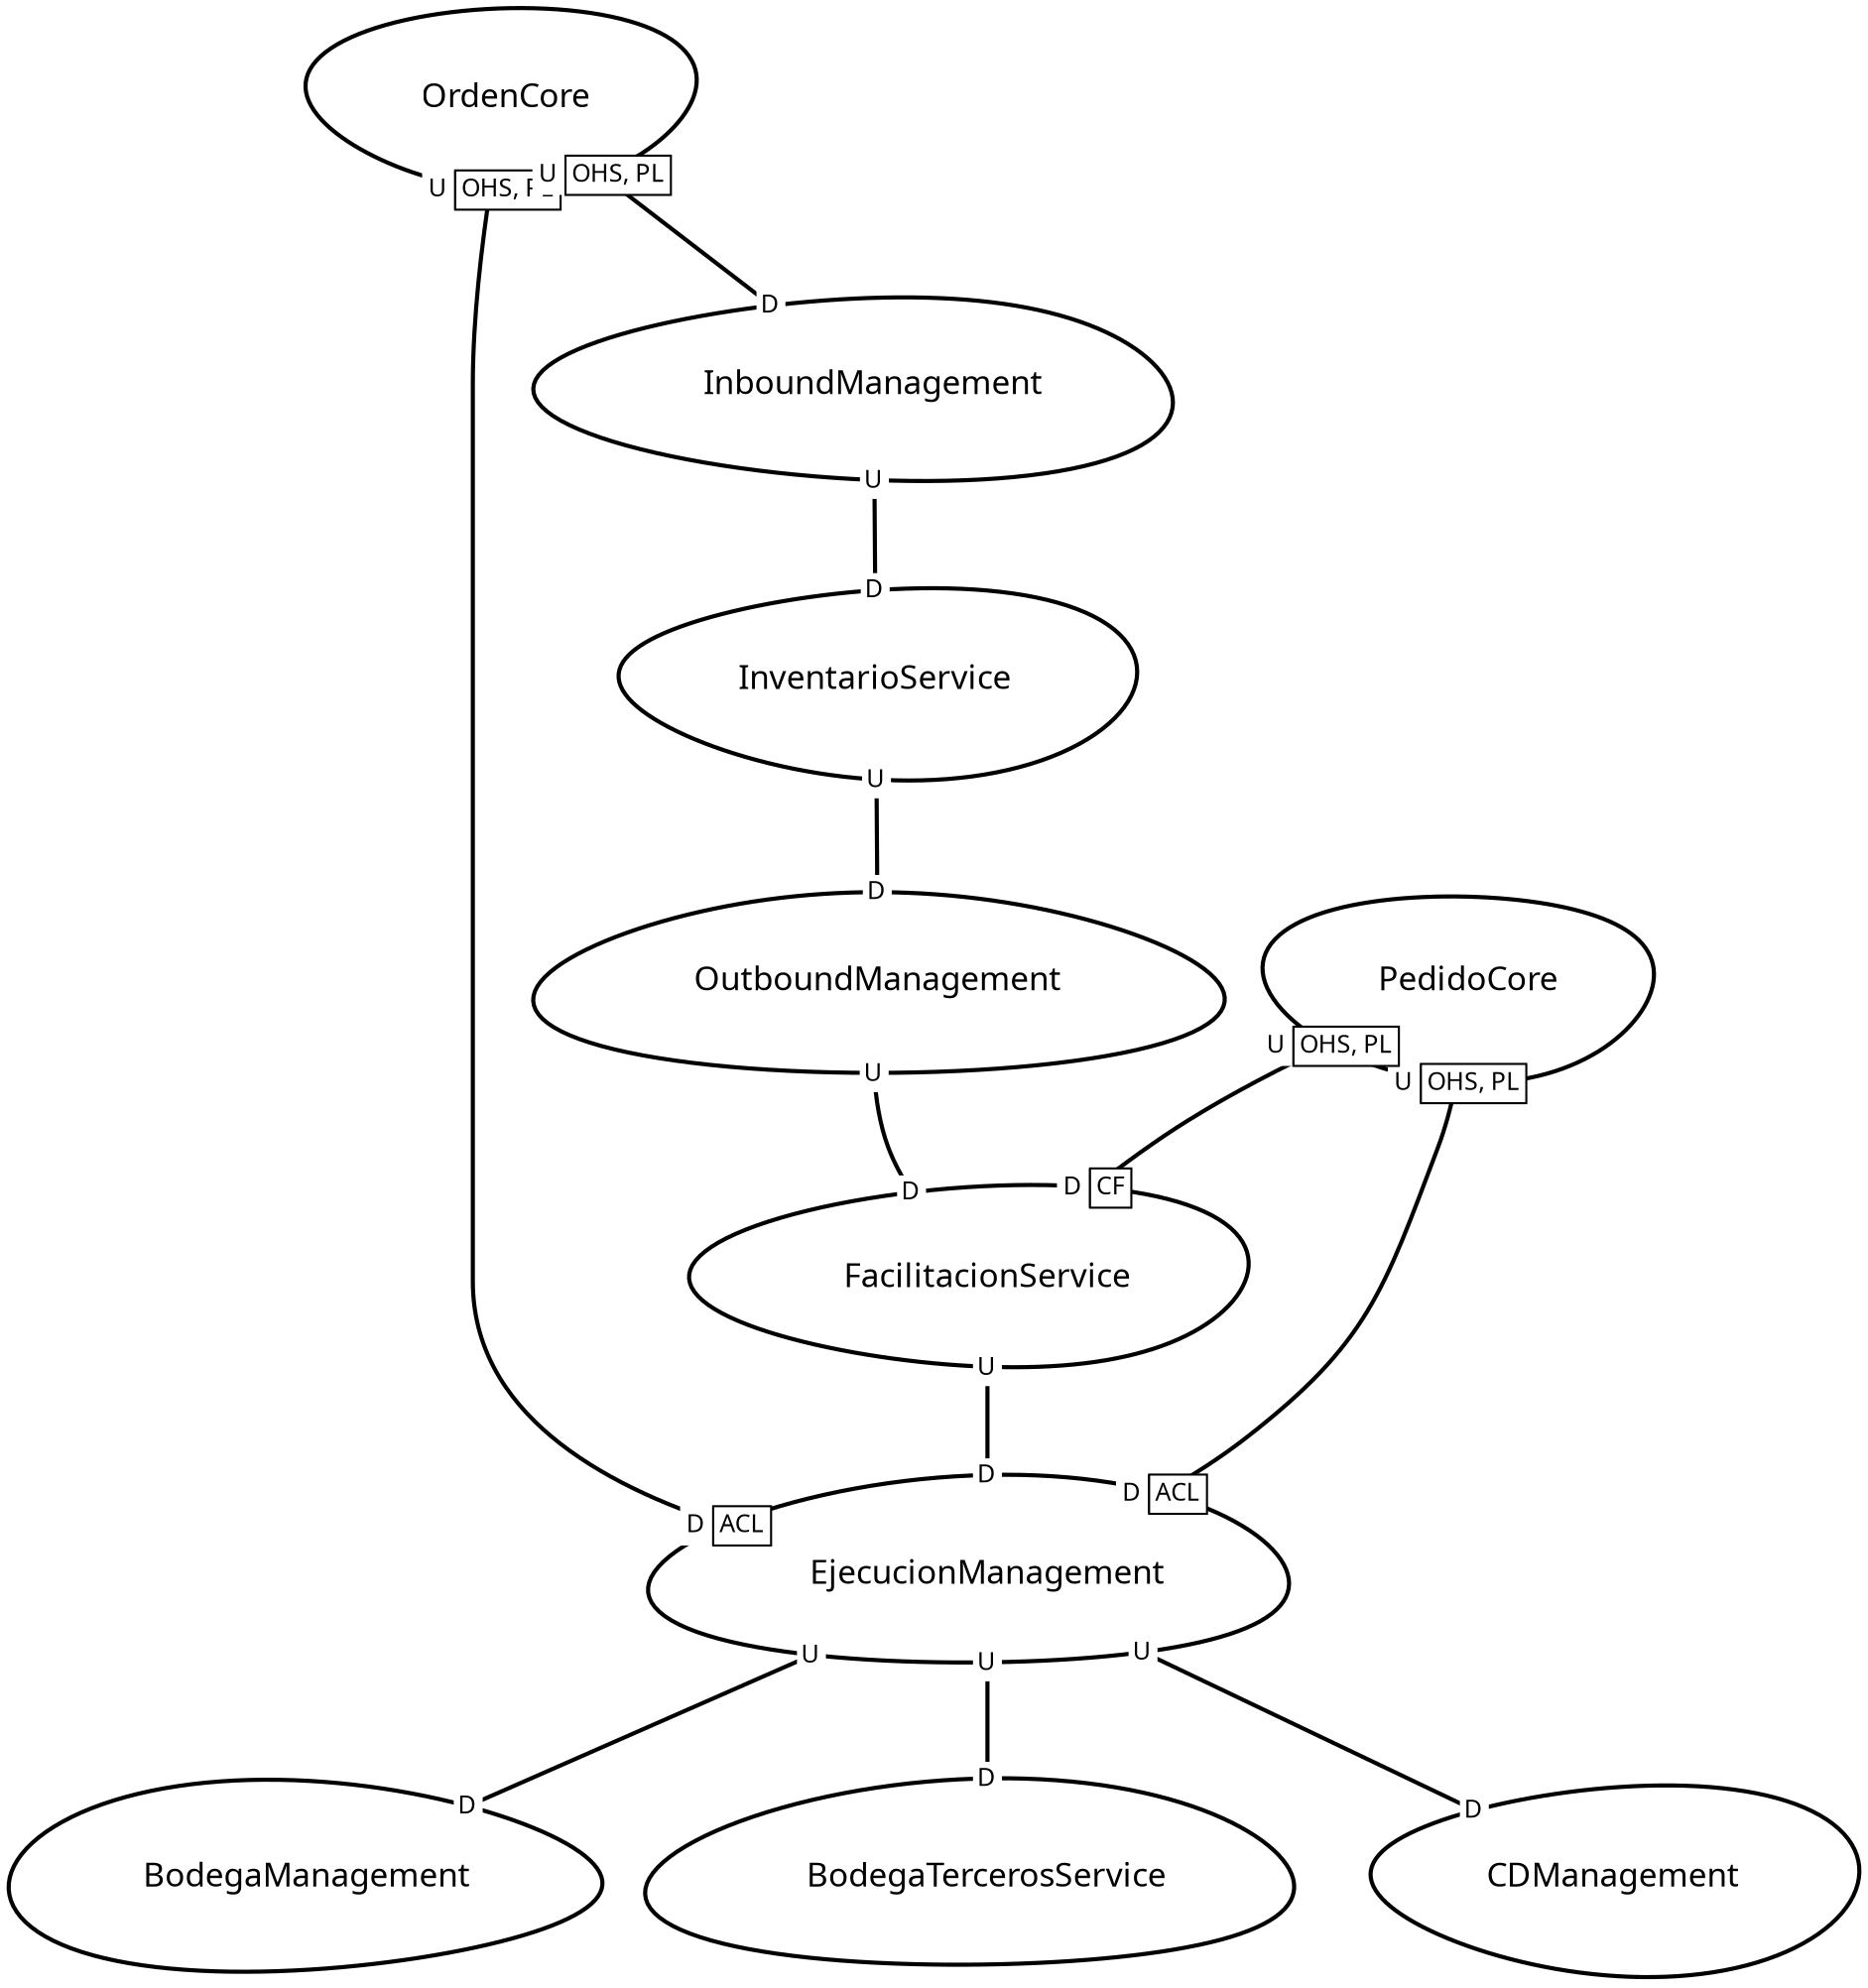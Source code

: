 digraph "ContextMapGraph" {
graph ["imagepath"="C:\Users\Miguel\AppData\Local\Temp\GraphvizJava"]
"BodegaManagement" ["margin"="0.3","orientation"="260","shape"="egg","fontsize"="16","style"="bold","label"="BodegaManagement\n","fontname"="sans-serif"]
"BodegaTercerosService" ["margin"="0.3","orientation"="236","shape"="egg","fontsize"="16","style"="bold","label"="BodegaTercerosService\n","fontname"="sans-serif"]
"CDManagement" ["margin"="0.3","orientation"="81","shape"="egg","fontsize"="16","style"="bold","label"="CDManagement\n","fontname"="sans-serif"]
"EjecucionManagement" ["margin"="0.3","orientation"="234","shape"="egg","fontsize"="16","style"="bold","label"="EjecucionManagement\n","fontname"="sans-serif"]
"FacilitacionService" ["margin"="0.3","orientation"="205","shape"="egg","fontsize"="16","style"="bold","label"="FacilitacionService\n","fontname"="sans-serif"]
"InboundManagement" ["margin"="0.3","orientation"="336","shape"="egg","fontsize"="16","style"="bold","label"="InboundManagement\n","fontname"="sans-serif"]
"InventarioService" ["margin"="0.3","orientation"="79","shape"="egg","fontsize"="16","style"="bold","label"="InventarioService\n","fontname"="sans-serif"]
"OutboundManagement" ["margin"="0.3","orientation"="1","shape"="egg","fontsize"="16","style"="bold","label"="OutboundManagement\n","fontname"="sans-serif"]
"OrdenCore" ["margin"="0.3","orientation"="188","shape"="egg","fontsize"="16","style"="bold","label"="OrdenCore\n","fontname"="sans-serif"]
"PedidoCore" ["margin"="0.3","orientation"="304","shape"="egg","fontsize"="16","style"="bold","label"="PedidoCore\n","fontname"="sans-serif"]
"EjecucionManagement" -> "CDManagement" ["headlabel"=<<table cellspacing="0" cellborder="0" border="0">
<tr><td bgcolor="white">D</td></tr>
</table>>,"labeldistance"="0","fontsize"="12","taillabel"=<<table cellspacing="0" cellborder="0" border="0">
<tr><td bgcolor="white">U</td></tr>
</table>>,"style"="bold","label"="                                        ","dir"="none","fontname"="sans-serif"]
"EjecucionManagement" -> "BodegaTercerosService" ["headlabel"=<<table cellspacing="0" cellborder="0" border="0">
<tr><td bgcolor="white">D</td></tr>
</table>>,"labeldistance"="0","fontsize"="12","taillabel"=<<table cellspacing="0" cellborder="0" border="0">
<tr><td bgcolor="white">U</td></tr>
</table>>,"style"="bold","label"="                                        ","dir"="none","fontname"="sans-serif"]
"EjecucionManagement" -> "BodegaManagement" ["headlabel"=<<table cellspacing="0" cellborder="0" border="0">
<tr><td bgcolor="white">D</td></tr>
</table>>,"labeldistance"="0","fontsize"="12","taillabel"=<<table cellspacing="0" cellborder="0" border="0">
<tr><td bgcolor="white">U</td></tr>
</table>>,"style"="bold","label"="                                        ","dir"="none","fontname"="sans-serif"]
"FacilitacionService" -> "EjecucionManagement" ["headlabel"=<<table cellspacing="0" cellborder="0" border="0">
<tr><td bgcolor="white">D</td></tr>
</table>>,"labeldistance"="0","fontsize"="12","taillabel"=<<table cellspacing="0" cellborder="0" border="0">
<tr><td bgcolor="white">U</td></tr>
</table>>,"style"="bold","label"="                                        ","dir"="none","fontname"="sans-serif"]
"InboundManagement" -> "InventarioService" ["headlabel"=<<table cellspacing="0" cellborder="0" border="0">
<tr><td bgcolor="white">D</td></tr>
</table>>,"labeldistance"="0","fontsize"="12","taillabel"=<<table cellspacing="0" cellborder="0" border="0">
<tr><td bgcolor="white">U</td></tr>
</table>>,"style"="bold","label"="                                        ","dir"="none","fontname"="sans-serif"]
"InventarioService" -> "OutboundManagement" ["headlabel"=<<table cellspacing="0" cellborder="0" border="0">
<tr><td bgcolor="white">D</td></tr>
</table>>,"labeldistance"="0","fontsize"="12","taillabel"=<<table cellspacing="0" cellborder="0" border="0">
<tr><td bgcolor="white">U</td></tr>
</table>>,"style"="bold","label"="                                        ","dir"="none","fontname"="sans-serif"]
"OutboundManagement" -> "FacilitacionService" ["headlabel"=<<table cellspacing="0" cellborder="0" border="0">
<tr><td bgcolor="white">D</td></tr>
</table>>,"labeldistance"="0","fontsize"="12","taillabel"=<<table cellspacing="0" cellborder="0" border="0">
<tr><td bgcolor="white">U</td></tr>
</table>>,"style"="bold","label"="                                        ","dir"="none","fontname"="sans-serif"]
"OrdenCore" -> "InboundManagement" ["headlabel"=<<table cellspacing="0" cellborder="0" border="0">
<tr><td bgcolor="white">D</td></tr>
</table>>,"labeldistance"="0","fontsize"="12","taillabel"=<<table cellspacing="0" cellborder="1" border="0">
<tr><td bgcolor="white" sides="r">U</td><td sides="trbl" bgcolor="white"><font>OHS, PL</font></td></tr>
</table>>,"style"="bold","label"="                                        ","dir"="none","fontname"="sans-serif"]
"OrdenCore" -> "EjecucionManagement" ["headlabel"=<<table cellspacing="0" cellborder="1" border="0">
<tr><td bgcolor="white" sides="r">D</td><td sides="trbl" bgcolor="white"><font>ACL</font></td></tr>
</table>>,"labeldistance"="0","fontsize"="12","taillabel"=<<table cellspacing="0" cellborder="1" border="0">
<tr><td bgcolor="white" sides="r">U</td><td sides="trbl" bgcolor="white"><font>OHS, PL</font></td></tr>
</table>>,"style"="bold","label"="                                        ","dir"="none","fontname"="sans-serif"]
"PedidoCore" -> "EjecucionManagement" ["headlabel"=<<table cellspacing="0" cellborder="1" border="0">
<tr><td bgcolor="white" sides="r">D</td><td sides="trbl" bgcolor="white"><font>ACL</font></td></tr>
</table>>,"labeldistance"="0","fontsize"="12","taillabel"=<<table cellspacing="0" cellborder="1" border="0">
<tr><td bgcolor="white" sides="r">U</td><td sides="trbl" bgcolor="white"><font>OHS, PL</font></td></tr>
</table>>,"style"="bold","label"="                                        ","dir"="none","fontname"="sans-serif"]
"PedidoCore" -> "FacilitacionService" ["headlabel"=<<table cellspacing="0" cellborder="1" border="0">
<tr><td bgcolor="white" sides="r">D</td><td sides="trbl" bgcolor="white"><font>CF</font></td></tr>
</table>>,"labeldistance"="0","fontsize"="12","taillabel"=<<table cellspacing="0" cellborder="1" border="0">
<tr><td bgcolor="white" sides="r">U</td><td sides="trbl" bgcolor="white"><font>OHS, PL</font></td></tr>
</table>>,"style"="bold","label"="                                        ","dir"="none","fontname"="sans-serif"]
}